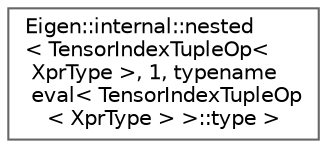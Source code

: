 digraph "类继承关系图"
{
 // LATEX_PDF_SIZE
  bgcolor="transparent";
  edge [fontname=Helvetica,fontsize=10,labelfontname=Helvetica,labelfontsize=10];
  node [fontname=Helvetica,fontsize=10,shape=box,height=0.2,width=0.4];
  rankdir="LR";
  Node0 [id="Node000000",label="Eigen::internal::nested\l\< TensorIndexTupleOp\<\l XprType \>, 1, typename\l eval\< TensorIndexTupleOp\l\< XprType \> \>::type \>",height=0.2,width=0.4,color="grey40", fillcolor="white", style="filled",URL="$struct_eigen_1_1internal_1_1nested_3_01_tensor_index_tuple_op_3_01_xpr_type_01_4_00_011_00_01typ5b5b3f337e89a8fcbdd9fda09242c5e4.html",tooltip=" "];
}
